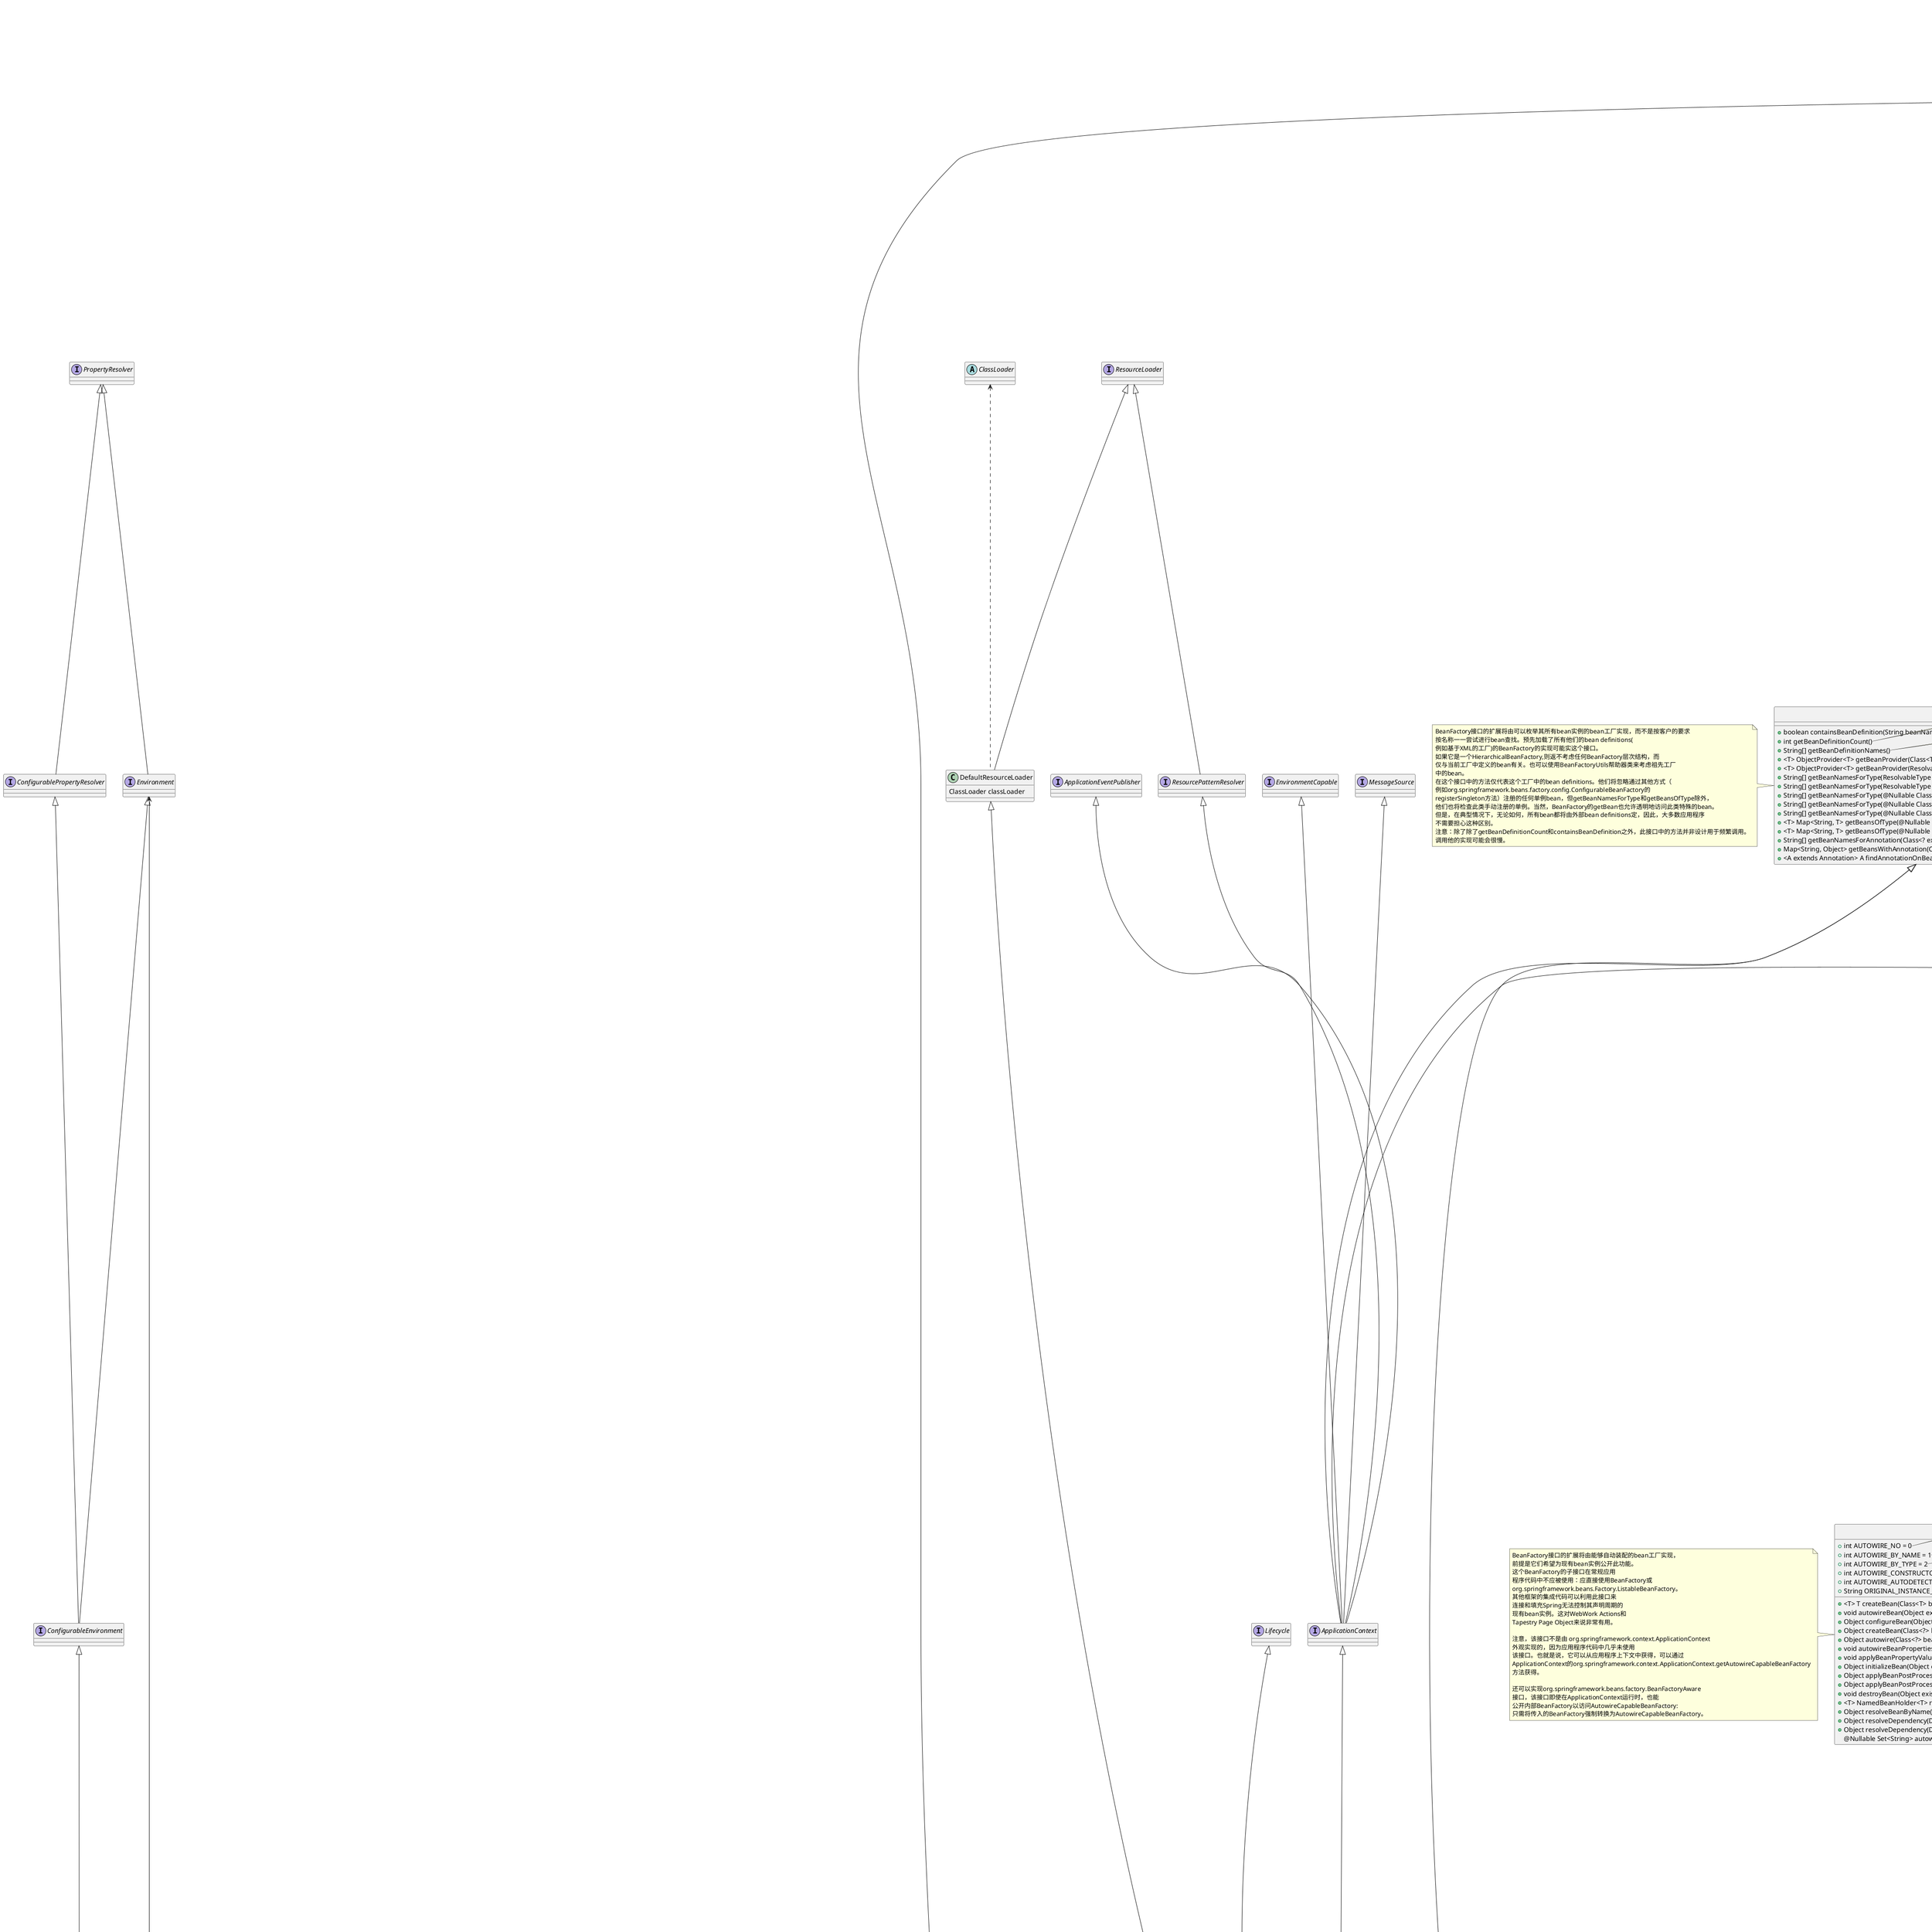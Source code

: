 @startuml
class AnnotationConfigApplicationContext{
   AnnotatedBeanDefinitionReader reader
   ClassPathBeanDefinitionScanner scanner
}
AnnotatedBeanDefinitionReader <-- AnnotationConfigApplicationContext
ClassPathBeanDefinitionScanner <-- AnnotationConfigApplicationContext
GenericApplicationContext <|-- AnnotationConfigApplicationContext
AnnotationConfigRegistry <|-- AnnotationConfigApplicationContext

interface AnnotationConfigRegistry

class GenericApplicationContext{
 DefaultListableBeanFactory beanFactory
}
AbstractApplicationContext <|-- GenericApplicationContext
BeanDefinitionRegistry <|-- GenericApplicationContext
DefaultListableBeanFactory <-- GenericApplicationContext

abstract AbstractApplicationContext
DefaultResourceLoader <|-- AbstractApplicationContext
ConfigurableApplicationContext <|-- AbstractApplicationContext

interface ConfigurableApplicationContext
ApplicationContext <|-- ConfigurableApplicationContext
Lifecycle <|-- ConfigurableApplicationContext

interface Lifecycle

interface ApplicationContext
EnvironmentCapable <|-- ApplicationContext
ListableBeanFactory <|-- ApplicationContext
HierarchicalBeanFactory <|-- ApplicationContext
MessageSource <|-- ApplicationContext
ApplicationEventPublisher <|-- ApplicationContext
ResourcePatternResolver <|-- ApplicationContext

interface EnvironmentCapable
interface MessageSource
interface ApplicationEventPublisher
interface ResourcePatternResolver
ResourceLoader <|-- ResourcePatternResolver

class DefaultResourceLoader{
 ClassLoader classLoader
}
ClassLoader <.. DefaultResourceLoader
ResourceLoader <|-- DefaultResourceLoader
abstract ClassLoader

interface ResourceLoader

class DefaultListableBeanFactory
AbstractAutowireCapableBeanFactory <|-- DefaultListableBeanFactory
ConfigurableListableBeanFactory <|-- DefaultListableBeanFactory
BeanDefinitionRegistry <|-- DefaultListableBeanFactory

interface ConfigurableListableBeanFactory
ListableBeanFactory <|-- ConfigurableListableBeanFactory
AutowireCapableBeanFactory <|-- ConfigurableListableBeanFactory
ConfigurableBeanFactory <|-- ConfigurableListableBeanFactory

interface ListableBeanFactory{
+boolean containsBeanDefinition(String beanName)
+int getBeanDefinitionCount()
+String[] getBeanDefinitionNames()
+<T> ObjectProvider<T> getBeanProvider(Class<T> requiredType, boolean allowEagerInit)
+<T> ObjectProvider<T> getBeanProvider(ResolvableType requiredType, boolean allowEagerInit)
+String[] getBeanNamesForType(ResolvableType type)
+String[] getBeanNamesForType(ResolvableType type, boolean includeNonSingletons, boolean allowEagerInit)
+String[] getBeanNamesForType(@Nullable Class<?> type)
+String[] getBeanNamesForType(@Nullable Class<?> type, boolean includeNonSingletons, boolean allowEagerInit)
+String[] getBeanNamesForType(@Nullable Class<?> type, boolean includeNonSingletons, boolean allowEagerInit)
+<T> Map<String, T> getBeansOfType(@Nullable Class<T> type) throws BeansException
+<T> Map<String, T> getBeansOfType(@Nullable Class<T> type, boolean includeNonSingletons, boolean allowEagerInit) throws BeansException
+String[] getBeanNamesForAnnotation(Class<? extends Annotation> annotationType)
+Map<String, Object> getBeansWithAnnotation(Class<? extends Annotation> annotationType) throws BeansException
+<A extends Annotation> A findAnnotationOnBean(String beanName, Class<A> annotationType) throws NoSuchBeanDefinitionException
}
BeanFactory <|-- ListableBeanFactory
note left of ListableBeanFactory
BeanFactory接口的扩展将由可以枚举其所有bean实例的bean工厂实现，而不是按客户的要求
按名称一一尝试进行bean查找。预先加载了所有他们的bean definitions(
例如基于XML的工厂)的BeanFactory的实现可能实这个接口。
如果它是一个HierarchicalBeanFactory,则返不考虑任何BeanFactory层次结构，而
仅与当前工厂中定义的bean有关。也可以使用BeanFactoryUtils帮助器类来考虑祖先工厂
中的bean。
在这个接口中的方法仅代表这个工厂中的bean definitions。他们将忽略通过其他方式（
例如org.springframework.beans.factory.config.ConfigurableBeanFactory的
registerSingleton方法）注册的任何单例bean，但getBeanNamesForType和getBeansOfType除外，
他们也将检查此类手动注册的单例。当然，BeanFactory的getBean也允许透明地访问此类特殊的bean。
但是，在典型情况下，无论如何，所有bean都将由外部bean definitions定，因此，大多数应用程序
不需要担心这种区别。
注意：除了除了getBeanDefinitionCount和containsBeanDefinition之外，此接口中的方法并非设计用于频繁调用。
调用他的实现可能会很慢。
end note
note right of ListableBeanFactory::containsBeanDefinition
检查这个工厂是否包含指定名称的bean definition。
不考虑该工厂可能参与的任何层次结构，并且将忽略通过bean definitions以外的其他方式注册的任何
单例bean。
end note
note right of ListableBeanFactory::getBeanDefinitionCount
返回工中bean定义的数量。
不考虑该工厂可能参与的任何层次结构，并且将忽略通过bean definitions以外的其他方式注册的任何
单例bean。
end note
note right of ListableBeanFactory::getBeanDefinitionNames
返回该工厂中定义的所有bean的名字。
不考虑该工厂可能参与的任何层次结构，并且将忽略通过bean definitions以外的其他方式注册的任何
单例bean。
end note
note right of ListableBeanFactory::"getBeanProvider(Class<T> requiredType, boolean allowEagerInit)"
返回指定bean的provider，以允许按需延迟检索实例，包括可用性和唯一性选项
end note
note right of ListableBeanFactory::"getBeanProvider(ResolvableType requiredType, boolean allowEagerInit)"
返回指定bean的provider，以允许按需延迟检索实例，包括可用性和唯一性选项
end note
note right of ListableBeanFactory::"getBeanNamesForType(ResolvableType type)"
根据Factory Beans的bean定义或getObjectType的值判断，
返回与给定类型（包括子类）匹配的bean的名称。
注意：这个方法仅自省顶级bean。它不检查可能也与指定类型匹配的嵌套bean。
是否考虑由FactoryBeans创建的对象，这意味着将初始化FactoryBeans。
如果由FactoryBean创建的对象不匹配，则原始FactoryBean本身将与该类型匹配。
不考虑该工厂可能参与的任何层次结构。
也可以使用BeanFactoryUtils的beanNamesForTypeIncludedAncestors
在祖先工厂中包括bean。
注意：不要忽略通过bean定义以外的其他方式注册的单例bean。
此版本的getBeanNamesForType匹配所有类型的bean，无论是单例，
原型还是FactoryBeans。 在大多数实现中，结果将与
getBeanNamesForType（type，true，true）相同。
此方法返回的Bean名称应始终尽可能按后端配置中定义的顺序返回Bean名称。
end note
note right of ListableBeanFactory::"getBeanNamesForType(ResolvableType type, boolean includeNonSingletons, boolean allowEagerInit)"
返回指定类型（包括超类）的beans的名称，根据FactoryBeans中的bean definitions或getObjectType来判断。
注意：该方法只内省顶级beans。不会检查那些可能匹配特殊类型的嵌套bean。
如果设置了“ allowEagerInit”标志，是否考虑了FactoryBeans创建的对象，
这意味着将初始化FactoryBeans。 如果由FactoryBean创建的对象不匹配，
则原始FactoryBean本身将与该类型匹配。如果未设置“ allowEagerInit”，
则仅检查原始FactoryBeans（不需要初始化每个FactoryBean）。
不考虑该工厂可能参与的任何层次结构。也可以使用BeanFactoryUtils的beanNamesForTypeIncludedAncestors。
end note
note right of ListableBeanFactory::"getBeanNamesForType(@Nullable Class<?> type)"
根据指定类型（包含超类），返回beans的名称。根据Factory Beans的bean定义或getObjectType的值判断。
end note


abstract AbstractAutowireCapableBeanFactory
AbstractBeanFactory <|-- AbstractAutowireCapableBeanFactory
AutowireCapableBeanFactory <|-- AbstractAutowireCapableBeanFactory

interface AutowireCapableBeanFactory{
+int AUTOWIRE_NO = 0
+int AUTOWIRE_BY_NAME = 1
+int AUTOWIRE_BY_TYPE = 2
+int AUTOWIRE_CONSTRUCTOR = 3
+int AUTOWIRE_AUTODETECT = 4
+String ORIGINAL_INSTANCE_SUFFIX = ".ORIGINAL"
+<T> T createBean(Class<T> beanClass) throws BeansException
+void autowireBean(Object existingBean) throws BeansException
+Object configureBean(Object existingBean, String beanName) throws BeansException
+Object createBean(Class<?> beanClass, int autowireMode, boolean dependencyCheck) throws BeansException
+Object autowire(Class<?> beanClass, int autowireMode, boolean dependencyCheck) throws BeansException
+void autowireBeanProperties(Object existingBean, int autowireMode, boolean dependencyCheck) throws BeansException
+void applyBeanPropertyValues(Object existingBean, String beanName) throws BeansException
+Object initializeBean(Object existingBean, String beanName) throws BeansException
+Object applyBeanPostProcessorsBeforeInitialization(Object existingBean, String beanName) throws BeansException
+Object applyBeanPostProcessorsAfterInitialization(Object existingBean, String beanName) throws BeansException
+void destroyBean(Object existingBean)
+<T> NamedBeanHolder<T> resolveNamedBean(Class<T> requiredType) throws BeansException
+Object resolveBeanByName(String name, DependencyDescriptor descriptor) throws BeansException
+Object resolveDependency(DependencyDescriptor descriptor, @Nullable String requestingBeanName) throws BeansException
+Object resolveDependency(DependencyDescriptor descriptor, @Nullable String requestingBeanName,
@Nullable Set<String> autowiredBeanNames, @Nullable TypeConverter typeConverter) throws BeansException
}
BeanFactory <|-- AutowireCapableBeanFactory
note left of AutowireCapableBeanFactory
BeanFactory接口的扩展将由能够自动装配的bean工厂实现，
前提是它们希望为现有bean实例公开此功能。
这个BeanFactory的子接口在常规应用
程序代码中不应被使用：应直接使用BeanFactory或
org.springframework.beans.Factory.ListableBeanFactory。
其他框架的集成代码可以利用此接口来
连接和填充Spring无法控制其声明周期的
现有bean实例。这对WebWork Actions和
Tapestry Page Object来说非常有用。

注意，该接口不是由 org.springframework.context.ApplicationContext
外观实现的，因为应用程序代码中几乎未使用
该接口。也就是说，它可以从应用程序上下文中获得，可以通过
ApplicationContext的org.springframework.context.ApplicationContext.getAutowireCapableBeanFactory
方法获得。

还可以实现org.springframework.beans.factory.BeanFactoryAware
接口，该接口即使在ApplicationContext运行时，也能
公开内部BeanFactory以访问AutowireCapableBeanFactory:
只需将传入的BeanFactory强制转换为AutowireCapableBeanFactory。
end note
note right of AutowireCapableBeanFactory::AUTOWIRE_NO
该常量用来表示没有外部定义的自动装配。
end note
note right of AutowireCapableBeanFactory::AUTOWIRE_BY_NAME
该常量用来表示通过名称来自动装配bean
属性（应用与所有bean属性的setters）
end note
note right of AutowireCapableBeanFactory::AUTOWIRE_BY_TYPE
该常量用来表示通过类型来自动装配bean
属性（应用与所有bean属性的setters）
end note
note right of AutowireCapableBeanFactory::AUTOWIRE_CONSTRUCTOR
该常量用来表示通过构造器自动装配bean
属性
end note
note right of AutowireCapableBeanFactory::AUTOWIRE_AUTODETECT
该常量用来表示通过bean class内省，决定
合适的自动装配策略。
end note
note right of AutowireCapableBeanFactory::ORIGINAL_INSTANCE_SUFFIX
初始化现有bean实例时，原始实例约定的
后缀：将附加到完全限定的bean类名中，例如：
com.mypackage.MyClass.ORIGINAL，以
强制执行要返回的指定实例，即没有代理等。
end note
note right of AutowireCapableBeanFactory::"createBean(Class<T> beanClass)"
创建和填充bean实例的典型方法。
指定class，创建一个新的bean实例。
执行bean的完全初始化，包括所有相应的
BeanPostProcessors。
注意：这个方法倾向与创建一个新的实例，
填充注解字段和方法也应用于所有标准
bean的初始化回调。它不意味着通过
by-name或by-type自动装配属性；
使用createBean(Class,int,boolean)来达到
上述目的。
end note
note right of AutowireCapableBeanFactory::"autowireBean(Object existingBean)"
通过应用after-instantiation回调和bean属性post-processing来
填充指定的bean实例。（例如基于注解驱动注入）。
end note
note right of AutowireCapableBeanFactory::configureBean
配置指定原始bean：自动装配bean属性，应用bean属性值，
应用工厂回调例如setBeanName和setBeanFactory，也应用于
所有bean post processors(包括指定原始bean的包装)。
这实际上是initializeBean提供的功能的超集，
完全应用了相应bean definition所指的配置。注意：
此方法需要指定bean definition的名称。
end note
note right of AutowireCapableBeanFactory::"createBean(Class<?> beanClass, int autowireMode, boolean dependencyCheck)"
可以细粒度控制bean声明周期的专用方法
end note

abstract AbstractBeanFactory{
    BeanFactory parentBeanFactory
}
FactoryBeanRegistrySupport <|-- AbstractBeanFactory
ConfigurableBeanFactory <|-- AbstractBeanFactory
BeanFactory <.. AbstractBeanFactory

interface ConfigurableBeanFactory{
+String SCOPE_SINGLETON = "singleton"
+String SCOPE_PROTOTYPE = "prototype"
+void setParentBeanFactory(BeanFactory parentBeanFactory) throws IllegalStateException
+void setBeanClassLoader(@Nullable ClassLoader beanClassLoader)
+ClassLoader getBeanClassLoader()
+void setTempClassLoader(@Nullable ClassLoader tempClassLoader)
+ClassLoader getTempClassLoader()
+void setCacheBeanMetadata(boolean cacheBeanMetadata)
+boolean isCacheBeanMetadata()
+void setBeanExpressionResolver(@Nullable BeanExpressionResolver resolver)
+BeanExpressionResolver getBeanExpressionResolver()
+void setConversionService(@Nullable ConversionService conversionService)
+ConversionService getConversionService()
+void addPropertyEditorRegistrar(PropertyEditorRegistrar registrar)
+void registerCustomEditor(Class<?> requiredType, Class<? extends PropertyEditor> propertyEditorClass)
+void copyRegisteredEditorsTo(PropertyEditorRegistry registry)
+void setTypeConverter(TypeConverter typeConverter)
+TypeConverter getTypeConverter()
+void addEmbeddedValueResolver(StringValueResolver valueResolver)
+boolean hasEmbeddedValueResolver()
+String resolveEmbeddedValue(String value)
+void addBeanPostProcessor(BeanPostProcessor beanPostProcessor)
+int getBeanPostProcessorCount()
+void registerScope(String scopeName, Scope scope)
+String[] getRegisteredScopeNames()
+Scope getRegisteredScope(String scopeName)
+void setApplicationStartup(ApplicationStartup applicationStartup)
+ApplicationStartup getApplicationStartup()
+AccessControlContext getAccessControlContext()
+void copyConfigurationFrom(ConfigurableBeanFactory otherFactory)
+void registerAlias(String beanName, String alias) throws BeanDefinitionStoreException
+void resolveAliases(StringValueResolver valueResolver)
+BeanDefinition getMergedBeanDefinition(String beanName) throws NoSuchBeanDefinitionException
+boolean isFactoryBean(String name) throws NoSuchBeanDefinitionException
+void setCurrentlyInCreation(String beanName, boolean inCreation)
+boolean isCurrentlyInCreation(String beanName)
+void registerDependentBean(String beanName, String dependentBeanName)
+String[] getDependentBeans(String beanName)
+String[] getDependenciesForBean(String beanName)
+void destroyBean(String beanName, Object beanInstance)
+void destroyScopedBean(String beanName)
+void destroySingletons()
}
HierarchicalBeanFactory <|-- ConfigurableBeanFactory
SingletonBeanRegistry <|-- ConfigurableBeanFactory
note left of ConfigurableBeanFactory
大多数bean factories需要实现的配置接口。
除了BeanFactory接口中的bean factory客
户端方法外，还提供了用于配置bean factory的工具。

这个bean factory接口不适合在常规
应用程序代码中使用：如果需要，直接使用
BeanFactory或org.springframework.beans.factory.ListableBeanFactory。
此扩展接口仅用于在框架内部进行即插即用，
并允许对bean factory配置方法进行
特殊访问。
end note
note right of ConfigurableBeanFactory::SCOPE_SINGLETON
标准单例作用域的标识符：singleton
可通过registerScope来添加自定义作用域
end note
note right of ConfigurableBeanFactory::SCOPE_PROTOTYPE
标准原型作用域的标识符：prototype
可通过registerScope来添加自定义作用域
end note
note right of ConfigurableBeanFactory::"setParentBeanFactory(BeanFactory parentBeanFactory)"
设置此bean factory的父工厂
注意：父工厂不能改变：如果在实例化工厂时不可用，
则只能在构造函数外部设置
end note
note right of ConfigurableBeanFactory::"setBeanClassLoader(@Nullable ClassLoader beanClassLoader)"
设置class loader，用来加载bean class。
默认为线程上下文的class loader。
注意：这个class loader只能应用于bean definitions，
它不能用来解析bean class。这是在Spring2.0中
默认的情况：Bean definitions只能承载bean class names，
工厂负责处理bean definition。
end note
note right of ConfigurableBeanFactory::getBeanClassLoader
返回用来加载bean classes的工厂的class loader
（如果系统ClassLoader不可访问，仅返回null）。
end note
note right of ConfigurableBeanFactory::setTempClassLoader
指定一个临时的ClassLoader，用作类型匹配。
缺省值为没有，仅使用标准的bean ClassLoader。

如果涉及到加载时织入，通常指定一个临时的
ClassLoader，以确保实际的bean尽可能地
延迟加载。BeanFactory完成其引导阶段
后，变回删除临时加载程序。
end note
note right of ConfigurableBeanFactory::getTempClassLoader
返回用来类型匹配的临时ClassLoader
end note
note right of ConfigurableBeanFactory::setCacheBeanMetadata
设置是否缓存指定的bean definitions的元数据
和已解析的bean classes。默认开启此选项-on。

将此标志位设置为off,可以开启bean definition的对象
热刷新，特别是bean classes。如果关闭了这个标志位，
任何bean实例的创建将会重新查询bean class loader，
以获取解析的类。
end note
note right of ConfigurableBeanFactory::isCacheBeanMetadata
返回是否缓存bean元数据
end note
note right of ConfigurableBeanFactory::setBeanExpressionResolver
为在bean definitions中的表达式指定解析策略
默认情况下，在BeanFactory中不支持任何表达式。
一个ApplicationContext通常在这里会设置一个
标准的表达式策略，以统一EL兼容样式支持
"#{}"表达式。
end note
note right of ConfigurableBeanFactory::getBeanExpressionResolver
返回表达式解析策略
end note
note right of ConfigurableBeanFactory::setConversionService
指定用来转换属性值的JavaBeans PropertyEditors的替代
end note
note right of ConfigurableBeanFactory::getConversionService
获取关联的ConversionService
end note
note right of ConfigurableBeanFactory::addPropertyEditorRegistrar
增加一个PropertyEditorRegistrar，应用于所有
bean的创建过程。
end note
note right of ConfigurableBeanFactory::registerCustomEditor
为指定类型的所有属性注册一个自定义的
属性编辑器。在工厂配置时调用。

注意：这个方法注册了一个共享的自定义
编辑器；访问线程安全的访问实例，
需要同步操作。通常，使用addPropertyEditorRegistrar
来代替这个方法更合适，避免的客户端编辑器
上的同步操作。
end note
note right of ConfigurableBeanFactory::copyRegisteredEditorsTo
初始化在此BeanFactory中注册的自定义编辑器
end note
note right of ConfigurableBeanFactory::setTypeConverter
为BeanFactory设置自定义的类型转换器，
用来转换bean属性值，构造器参数等。
这会覆盖默认的PropertyEditor机制，并且
使任何自定义编辑器或自定义编辑器注册器都不相关。
end note
note right of ConfigurableBeanFactory::getTypeConverter
通过BeanFactory获取一个类型转换器。对于每次调用，
可能都是一个新的实例，因为TypeConverter通常
不是线程安全的。

如果默认的PropertyEditor机制被激活，
则返回的TypeConverter将知道所有已注册的
自定义编辑器。
end note
note right of ConfigurableBeanFactory::addEmbeddedValueResolver
为内嵌的值添加一个字符串解析器，例如annotation attributes。
end note
note right of ConfigurableBeanFactory::hasEmbeddedValueResolver
在这个bean factory中是否有一个已经注册的解析器。
end note
note right of ConfigurableBeanFactory::resolveEmbeddedValue
解析指定内嵌的值，例如annotation的attribute。
end note
note right of ConfigurableBeanFactory::addBeanPostProcessor
增加一个BeanPostProcessor，应用于通过
工厂创建的bean。在工厂配置期间调用该方法。

注意：Post-processor将按照注册的顺序应用；
任何通过org.springframework.core.Ordered接口
实现的语义都将被忽略。注意，自动检测到的post-processors(例如，可以作为
ApplicationContext中的bean)始终在以编程方式注册post-processors的后边。
end note
note right of ConfigurableBeanFactory::getBeanPostProcessorCount
返回当前已注册的BeanPostProcessors的数量
end note
note right of ConfigurableBeanFactory::registerScope
注册一个指定的作用域，由指定作用域的实现提供支持
end note
note right of ConfigurableBeanFactory::getRegisteredScopeNames
返回当前已经注册的作用域。

这仅仅会返回显示注册的作用域。内置的作用域：
例如singleton和property将不会返回。
end note
note right of ConfigurableBeanFactory::getRegisteredScope
返回指定作用域名字的所用于实现。

这仅仅会返回明确注册的作用域。内置的作用域，例如singleton和property将不会返回。
end note
note right of ConfigurableBeanFactory::setApplicationStartup
为此bean factory，设置ApplicationStartup
这允许应用程序上下文在应用程序启动时，
记录度量。
end note
note right of ConfigurableBeanFactory::getApplicationStartup
返回此bean factory的ApplicationStartup
end note
note right of ConfigurableBeanFactory::getAccessControlContext
为此工厂，提供一个相关的安全访问控制上下文。
end note
note right of ConfigurableBeanFactory::copyConfigurationFrom
从指定的其他工厂中，拷贝所有相关的配置。
end note
note right of ConfigurableBeanFactory::registerAlias
为指定的bean name创建一个别名。通常使用
这个方法来支持那些在XML中的非法ids。
end note
note right of ConfigurableBeanFactory::resolveAliases
通过指定StringValueResolver，解析工厂中已注册的别名
end note
note right of ConfigurableBeanFactory::getMergedBeanDefinition
返回指定bean name的合并后的BeanDefinition，
如果需要，将合并父子bean definition。这里也
考虑到了在祖先工厂中定义的bean definition。
end note
note right of ConfigurableBeanFactory::isFactoryBean
通过指定名称，来判断是否是一个FactoryBean
end note
note right of ConfigurableBeanFactory::setCurrentlyInCreation
明确控制指定bean的当前增量状态。仅供
容器内部使用。
end note
note right of ConfigurableBeanFactory::isCurrentlyInCreation
指定bean当前是否在创建中
end note
note right of ConfigurableBeanFactory::registerDependentBean
为指定bean注册一个依赖bean，在指定bean被销毁之前，销毁依赖的bean
end note
note right of ConfigurableBeanFactory::getDependentBeans
返回依赖于指定bean的所有bean的名称。
end note
note right of ConfigurableBeanFactory::getDependenciesForBean
返回指定bean依赖的所有bean的名称
end note
note right of ConfigurableBeanFactory::destroyBean
根据bean definition，销毁指定bean实例(通常，是从
该工厂获得的原型实例)。
在销毁期间产生的任何异常都应该
被捕获并且用日志记录来代替传播
给调用者。
end note
note right of ConfigurableBeanFactory::destroyScopedBean
在当前目标作用域上销毁特定
作用域的bean。
end note
note right of ConfigurableBeanFactory::destroySingletons
销毁工厂中的所有单例bean，包括已注册的
内部bean。
end note


interface HierarchicalBeanFactory{
+BeanFactory getParentBeanFactory()
+boolean containsLocalBean(String name)
}
BeanFactory <|-- HierarchicalBeanFactory
note left of HierarchicalBeanFactory
通过bean factories 实现的子接口，是层级关系的一部分
对于bean factories来说，在ConfigurableBeanFactory接口中
相应的setParentBeanFactory方法允许以配置的形式设置父工厂。
end note
note right of HierarchicalBeanFactory::getParentBeanFactory
返回父bean factory，如果没有，就返回null
end note
note right of HierarchicalBeanFactory::containsLocalBean
返回本地bean factory是否包含指定名称的bean，忽略在祖先上下文中的
bean定义。
这是containsBean的替代方法，忽略了从祖先工厂的指定名称的bean。
end note

interface BeanFactory{
+String FACTORY_BEAN_PREFIX = "&";
+Object getBean(String name) throws BeansException
+<T> T getBean(String name, Class<T> requiredType) throws BeansException
+Object getBean(String name, Object... args) throws BeansException
+<T> T getBean(Class<T> requiredType) throws BeansException
+<T> T getBean(Class<T> requiredType, Object... args) throws BeansException
+<T> ObjectProvider<T> getBeanProvider(Class<T> requiredType)
+<T> ObjectProvider<T> getBeanProvider(ResolvableType requiredType)
+boolean containsBean(String name)
+boolean isSingleton(String name) throws NoSuchBeanDefinitionException
+boolean isPrototype(String name) throws NoSuchBeanDefinitionException
+boolean isTypeMatch(String name, ResolvableType typeToMatch) throws NoSuchBeanDefinitionException
+Class<?> getType(String name) throws NoSuchBeanDefinitionException
+Class<?> getType(String name, boolean allowFactoryBeanInit) throws NoSuchBeanDefinitionException
+String[] getAliases(String name)
}
note right of BeanFactory::FACTORY_BEAN_PREFIX
用来取消引用FactoryBean实例，并且将其与FactoryBean创建的
bean区分开来
end note
note right of BeanFactory::"getBean(String name)"
返回特定bean的实例，这个实例可能是一个共享的或独立的。
这个方法允许使用一个Spring BeanFactory来替代单例或原型设计模式。
对于单例bean，调用者可以保留对返回对象的引用。

将别名转换为相应规范的bean name

如果在这个工厂实例中没有找到bean，将会向parent factory请求。
end note
note right of BeanFactory::"getBean(String name, Class<T> requiredType)"
与getBean(String)的行为一样，但是如果bean不是要求的类型，则通过抛出
BeanNotOfRequiredTypeException来提供类型安全性的度量。这意味着在正确地结果转换
中，不会抛出ClassCastException，但是getBean(String)会抛出这个异常。
end note
note right of BeanFactory::"getBean(String name, Object... args)"
允许指定明确的构造器参数或工厂方法参数，来覆盖在bean definition中默认的参数
end note
note right of BeanFactory::"getBean(Class<T> requiredType)"
返回通过指定对象的类型的唯一bean实例。
该方法进入ListableBeanFactory,按类型范围查找，但也可以根据给定类的名称
转换为常规的按名称查找。对于跨bean集的更广泛的检索操作，请使用该方法进入ListableBeanFactory
和/或BeanFactoryUtils
end note
note right of BeanFactory::"getBean(Class<T> requiredType, Object... args)"
允许指定构造器参数/工厂方法参数来覆盖默认参数
end note
note right of BeanFactory::"getBeanProvider(Class<T> requiredType)"
为特定bean提供一个provider，以允许按需延迟检索实例，包括可用性和唯一性选项
end note
note right of BeanFactory::"getBeanProvider(ResolvableType requiredType)"
requiredType-bean必须匹配的类型；可以是一个泛型类型声明。注意，与反射性注入点相比，
此处不支持集合类型。为了以编程方式检索与特定类型匹配的bean列表，请在此处指定实际
bean类型作为参数，然后使用ObjectProvicer.orderedStream()或他的延迟流/迭代选项。
end note
note right of BeanFactory::containsBean
这个bean factory是否包含指定名称的bean definition或外部注册的单例实例？
如果指定名称是一个别名，它将会在被转换为规范的bean name。
如果这个工厂是hierarchical，如果没有找到bean，则将向parent factory询问
end note
note right of BeanFactory::isSingleton
这个bean是共享单例吗？也就是说，getBean总是返回相同实例吗？
注意：这个方法返回false，没有清楚地表明它是一个独立实例。它表明了这是一个非单例实例，
也可以对应于作用域bean。使用isPrototype操作来明确地检查独立实例。
end note
note right of BeanFactory::isPrototype
这个bean实例是一个prototype吗？也就是说，getBean总是返回独立的实例？
注意：这个方法返回false，没有清楚的表示它是一个非独立实例，它也可以对应于作用域bean。
使用isSingleton操作来明确地检查共享单例实例。
end note
note right of BeanFactory::isTypeMatch
end note
note right of BeanFactory::getType
返回指定名称的bean类型
end note
note right of BeanFactory::"getType(String name, boolean allowFactoryBeanInit)"
返回指定名称的bean类型。
end note
note right of BeanFactory::getAliases
返回指定bean名称的别名
end note
note left of BeanFactory
访问一个Spring bean容器的root接口
这是一个bean容器的基础客户端视图；
诸如ListableBeanFactory、ConfigurableBeanFactory之类的
接口可用于特殊的目的。
此接口由包含许多bean definitions的对象实现，每个bean definition都
由一个String名称唯一标识。根据bean definition，工厂
将返回所包含对象的独立实例（Prototype设计模式）或单个共享实例（Singleton设置模式
的替代方案，其中实例是作用域工厂中的单例）。返回实例的类型
依赖于bean factory的配置：API是相同的。

该方法的重点是，BeanFactory是应用程序组件的中心注册表，
并且集中了应用程序组件的配置（不再需要单个对象读取属性文件）

需要注意的是，最好依靠依赖注入（"push"配置）通过setters或构造器
配置应用程序对象，而不是使用任何形式的"pull"配置例如BeanFactory lookup。
Spring的依赖注入功能是使用此接口及子接口实现的。

通常，一个BeanFactory会载入存储在配置源（例如一个XML文档）中的bean definitions，
并且使用org.springframework.beans包来配置bean。但是，实现可以
根据需要直接在Java代码中返回它创建的对象。这里没有限制bean definitions
保存的形式：LDAP,RDBMS,XML,properties文件等等。鼓励实现支持bean
之间的引用（依赖注入）。

与ListableBeanFactory中的方法相比，这个接口里所有的方法会检查
parent factories，如果这是一个HierarchicalBeanFactory。如果
在工厂实例中未找到bean，parent factory会立即被询问。在这个工厂
实例中的bean，支持覆盖在任何parent factory中具有相同名字的bean。

Bean factory的实现应尽可能地支持标准bean声明周期接口。全套初始化
方法及其标准顺序是：
1.BeanNameAware's setBeanName
2.BeanNameAware's setBeanName
3.BeanNameAware's setBeanName
4.EnvironmentAware's setEnvironment
5.EmbeddedValueResolverAware's setEmbeddedValueResolver
6.ResourceLoaderAware's setResourceLoader (only applicable when running in an application context)
7.ApplicationEventPublisherAware's setApplicationEventPublisher (only applicable when running in an application context)
8.MessageSourceAware's setMessageSource (only applicable when running in an application context)
9.ApplicationContextAware's setApplicationContext (only applicable when running in an application context)
10.ServletContextAware's setServletContext (only applicable when running in a web application context)
11.postProcessBeforeInitialization methods of BeanPostProcessors
12.InitializingBean's afterPropertiesSet
13.a custom init-method definition
14.postProcessAfterInitialization methods of BeanPostProcessors

在bean factory关闭时，以下声明周期方法适用：
1.postProcessBeforeDestruction methods of DestructionAwareBeanPostProcessors
2.DisposableBean's destroy
3.a custom destroy-method definition
end note

abstract FactoryBeanRegistrySupport{
-final Map<String, Object> factoryBeanObjectCache = new ConcurrentHashMap<>(16)
#Class<?> getTypeForFactoryBean(FactoryBean<?> factoryBean)
#Object getCachedObjectForFactoryBean(String beanName)
#Object getObjectFromFactoryBean(FactoryBean<?> factory, String beanName, boolean shouldPostProcess)
#Object doGetObjectFromFactoryBean(FactoryBean<?> factory, String beanName) throws BeanCreationException
#bject postProcessObjectFromFactoryBean(Object object, String beanName) throws BeansException
#FactoryBean<?> getFactoryBean(String beanName, Object beanInstance) throws BeansException
#protected void removeSingleton(String beanName)
#protected void clearSingletonCache()
#AccessControlContext getAccessControlContext()
}
DefaultSingletonBeanRegistry <|-- FactoryBeanRegistrySupport
note left of FactoryBeanRegistrySupport
支持需要处理FactoryBean实例的单例注册表的基类，集成了DefaultSingletonBeanRegistry的
单例管理功能
end note
note right of FactoryBeanRegistrySupport::factoryBeanObjectCache
缓存通过FactoryBean创建的对象：FactoryBean name到对象的映射
end note
note right of FactoryBeanRegistrySupport::"getTypeForFactoryBean(FactoryBean<?> factoryBean)"
确定指定FactoryBean的类型
end note
note right of FactoryBeanRegistrySupport::"getCachedObjectForFactoryBean(String beanName)"
用指定的FactoryBean，从缓存中获取对象。
end note
note right of FactoryBeanRegistrySupport::getObjectFromFactoryBean
用指定的FactoryBean获取一个对象
end note
note right of FactoryBeanRegistrySupport::doGetObjectFromFactoryBean
用指定的FactoryBean获取一个对象
end note
note right of FactoryBeanRegistrySupport::postProcessObjectFromFactoryBean
对从指定FactoryBean获取的对象进行后处理。将结果暴露给bean引用。
end note
note right of FactoryBeanRegistrySupport::getFactoryBean
如果可能，根据指定bean获取一个FactoryBean
end note
note right of FactoryBeanRegistrySupport::removeSingleton
覆盖了清除FactoryBean对象缓存
end note
note right of FactoryBeanRegistrySupport::clearSingletonCache
覆盖了清除FactoryBean对象缓存
end note
note right of FactoryBeanRegistrySupport::getAccessControlContext
返回这个bean factory的安全的上下文。
end note

class DefaultSingletonBeanRegistry{
-static final int SUPPRESSED_EXCEPTIONS_LIMIT = 100
-final Map<String, Object> singletonObjects = new ConcurrentHashMap<>(256)
-final Map<String, ObjectFactory<?>> singletonFactories = new HashMap<>(16)
-final Map<String, Object> earlySingletonObjects = new ConcurrentHashMap<>(16)
-final Set<String> registeredSingletons = new LinkedHashSet<>(256)
-final Set<String> singletonsCurrentlyInCreation = Collections.newSetFromMap(new ConcurrentHashMap<>(16))
-final Set<String> inCreationCheckExclusions = Collections.newSetFromMap(new ConcurrentHashMap<>(16))
-Set<Exception> suppressedExceptions
-boolean singletonsCurrentlyInDestruction = false
-final Map<String, Object> disposableBeans = new LinkedHashMap<>()
-final Map<String, Set<String>> containedBeanMap = new ConcurrentHashMap<>(16)
-final Map<String, Set<String>> dependentBeanMap = new ConcurrentHashMap<>(64)
-final Map<String, Set<String>> dependenciesForBeanMap = new ConcurrentHashMap<>(64)
}
SimpleAliasRegistry <|-- DefaultSingletonBeanRegistry
SingletonBeanRegistry <|-- DefaultSingletonBeanRegistry
note left of DefaultSingletonBeanRegistry
共享bean实例的通用注册表，实现了SingletonBeanRegistry。
允许注册单例实例，所有注册表的调用通过bean名称这都应该共享该实例。
为了在注册表关闭时销毁bean，也支持DisposableBean实例的注册，（可能与已注册的单例相对应，也可能不对应）。
这个类主要作为org.springframework.beans.factory.BeanFactory实现的基类，
从而排除了单例bean实例的常见管理。注意，org.springframework.beans.factory.config.ConfigurableBeanFactory
接口扩展了SingletonBeanRegistry接口。
注意，与AbstractBeanFactory和DefaultListableBeanFactory(从其继承)相比，
此类既不假设bean definition定义概念也不为bean实例指定创建过程。可以作为
委托的嵌套帮助器。
end note
note right of DefaultSingletonBeanRegistry::SUPPRESSED_EXCEPTIONS_LIMIT
保留的最大异常数
end note
note right of DefaultSingletonBeanRegistry::singletonObject
缓存单例对象，bean name到bean实例的映射
end note
note right of DefaultSingletonBeanRegistry::singletonFactories
缓存单例工厂；bean name到ObjectFactory的映射
end note
note right of DefaultSingletonBeanRegistry::earlySingletonObjects
缓存单例对象；bean name到bean实例的映射
end note
note right of DefaultSingletonBeanRegistry::registeredSingletons
已注册单例的集合，包括按顺序注册的bean names。
end note
note right of DefaultSingletonBeanRegistry::singletonsCurrentlyInCreation
当前正在创建的bean name的集合
end note
note right of DefaultSingletonBeanRegistry::inCreationCheckExclusions
当前从创建检查中排除的bean names
end note
note right of DefaultSingletonBeanRegistry::suppressedExceptions
异常集合，用于关联相关原因
end note
note right of DefaultSingletonBeanRegistry::singletonsCurrentlyInDestruction
指示是否在destroySingletons中的标志位
end note
note right of DefaultSingletonBeanRegistry::disposableBeans
一次性bean实例；bean name到一次性实例的映射
end note
note right of DefaultSingletonBeanRegistry::containedBeanMap
bean名称包含bean名称集的映射
end note
note right of DefaultSingletonBeanRegistry::dependentBeanMap
bean名称依赖bean名称集的映射
end note
note right of DefaultSingletonBeanRegistry::dependenciesForBeanMap
在相关的bean名称之间映射：bean名称到bean依赖项的bean名称集
end note

class SimpleAliasRegistry{
-private Map<String, String> aliasMap = new ConcurrentHashMap<>(16)
}
AliasRegistry <|-- SimpleAliasRegistry
note top of SimpleAliasRegistry
接口AliasRegistry接口的简单实现
end note
note left of SimpleAliasRegistry::aliasMap
规范名称到别名的映射
end note

interface SingletonBeanRegistry{
+void registerSingleton(String beanName, Object singletonObject)
+Object getSingleton(String beanName)
+boolean containsSingleton(String beanName)
+String[] getSingletonNames()
+int getSingletonCount()
+Object getSingletonMutex()
}
note left of SingletonBeanRegistry
为共享bean实例定义的一个接口。通过org.springframework.beans.BeanFactory的实现，
以便以统一管理的方式公开其单例管理功能
end note
note right of SingletonBeanRegistry::registerSingleton
在注册表中注册一个给定的已存在的对象作为单例。
给定的实例应该被完全初始化；注册表不会执行任何初始化回调（特别是，它不会调用
InitializingBean的afterPropertiesSet方法）。这个实例也不会接受
任何销毁回调（例如DisposableBean的destroy方法）。
在完整的BeanFactory中运行时：如果bean应该接收初始化或销毁回调，请
注册一个bean definition,而不是现有实例。
通常，调用发生在注册配置时，但是也可以在运行时注册单例。因此，注册表实现
应该是同步的单例访问；如果它支持BeanFactory的单例延迟初始化，则无论如何
都应该这样做。
end note
note right of SingletonBeanRegistry::getSingleton
通过名称返回已注册的单例对象的原始类型。
只检查已经实例化的单例；对于还没有实例化的单例bean definition，不会返回该对象。
这个方法的主要目的是用来手动访问已注册的单例。也可以用于以原始方式访问
已创建的bean definition定义的单例。
注意：这个查找方法不能识别FactoryBean前缀或别名。应该在获取单例实例之前，
将其解析为规范的bean名称。
end note
note right of SingletonBeanRegistry::containsSingleton
通过指定名称，检查该注册表中是否存在该单例对象。
只能检查已经实例化的单例；如果单例bean还没有实例化，不会返回true。
这个方法的主要目的是用来手工检查已注册的单例。也可以用来检查通过bean
definition定义的单例是否已经被创建。
为了检查一个bean factory是否包含指定名称的bean 定义，请使用
ListableBeanFactory的containsBeanDefinition方法。调用
containsBeanDefinition和containsSingleton都会回答指定的bean
工厂是否包含给定名称的本地bean实例。
使用BeanFactory的containsBean方法通常为了检查该工厂是否知道
指定名称的bean(无论手动注册的单例实例或通过bean definition创建的)，
也可以用来检查祖先工厂。
注意：这个查找方法不能识别FactoryBean前缀或别名。应该在检查单例状态之前，
将其解析为规范的bean名称。
end note
note right of SingletonBeanRegistry::getSingletonNames
返回该注册表中已经注册的单例bean的名称。
只能检查已经实例化的单例；不能在还有实例化之前返回名称。
这个方法的主要目的是用来手动检查已经注册的单例。也可以用来检查祖先工厂已经创建的单例。
end note
note right of SingletonBeanRegistry::getSingletonCount()
返回此注册表中已经注册的单例数量。
只能用来检查已经实例化的单例；不能对还没有创建的单例进行计数。
end note
note right of SingletonBeanRegistry::getSingletonMutex
返回此注册表使用的单例互斥体（对于外部协作者）
end note

interface AliasRegistry{
   	void registerAlias(String name, String alias)
   	void removeAlias(String alias)
   	boolean isAlias(String name)
   	String[] getAliases(String name)
}
note top of AliasRegistry
管理别名的通用接口。是
org.springframework.beans.factory.support.BeanDefinitionRegistry
的超级接口
end note
note right of AliasRegistry::registerAlias
给定名称，为其注册一个别名
end note
note right of AliasRegistry::removeAlias
从注册表中删除指定的别名
end note
note right of AliasRegistry::isAlias
检查给定名称是否是别名
end note
note right of AliasRegistry::getAliases
返回给定名称的所有别名
end note

class AnnotatedBeanDefinitionReader{
  BeanDefinitionRegistry registry
  BeanNameGenerator beanNameGenerator
  ScopeMetadataResolver scopeMetadataResolver
  ConditionEvaluator conditionEvaluator
}
BeanDefinitionRegistry <-- AnnotatedBeanDefinitionReader
BeanNameGenerator <-- AnnotatedBeanDefinitionReader
AnnotationBeanNameGenerator <-- AnnotatedBeanDefinitionReader
ScopeMetadataResolver <-- AnnotatedBeanDefinitionReader
AnnotationScopeMetadataResolver <-- AnnotatedBeanDefinitionReader
ConditionEvaluator <-- AnnotatedBeanDefinitionReader

interface BeanDefinitionRegistry{
void registerBeanDefinition(String beanName, BeanDefinition beanDefinition)
void removeBeanDefinition(String beanName)
BeanDefinition getBeanDefinition(String beanName)
boolean containsBeanDefinition(String beanName)
String[] getBeanDefinitionNames()
int getBeanDefinitionCount()
boolean isBeanNameInUse(String beanName)
}
note left of BeanDefinitionRegistry
包含bean definitions的注册表接口，例如RootBeanDefinition、
ChildBeanDefinition。通常由内部与AbstractBeanDefinition层次
结构一起工作的BeanFactories实现。例如：DefaultListableBeanFactory
实现了该接口。
end note
note right of BeanDefinitionRegistry::registerBeanDefinition
通过该注册表，注册一个新的bean definition。
必须支持RootBeanDefinition
和ChildBeanDefinition
end note
note right of BeanDefinitionRegistry::removeBeanDefinition
删除指定名称的bean definition
end note
note right of BeanDefinitionRegistry::getBeanDefinition
返回指定名称的BeanDefinition
end note
note right of BeanDefinitionRegistry::containsBeanDefinition
检查注册表是否包含指定名称的bean definition
end note
note right of BeanDefinitionRegistry::getBeanDefinitionNames
返回定义在该注册表中的所有bean的名字
end note
note right of BeanDefinitionRegistry::getBeanDefinitionCount
返回在注册表中定义的beans的数量
end note
note right of BeanDefinitionRegistry::isBeanNameInUse
确认在该注册表中，指定的bean 给定名称是否已经被使用
end note

interface AliasRegistry
AliasRegistry <|-- BeanDefinitionRegistry

interface BeanNameGenerator
class AnnotationBeanNameGenerator
BeanNameGenerator <|-- AnnotationBeanNameGenerator

interface ScopeMetadataResolver
class AnnotationScopeMetadataResolver
ScopeMetadataResolver <|-- AnnotationScopeMetadataResolver

class ClassPathBeanDefinitionScanner{
   BeanDefinitionRegistry registry
   BeanDefinitionDefaults beanDefinitionDefaults
   ScopeMetadataResolver scopeMetadataResolver
}
ClassPathScanningCandidateComponentProvider <|-- ClassPathBeanDefinitionScanner
BeanDefinitionRegistry <-- ClassPathBeanDefinitionScanner
BeanDefinitionDefaults <-- ClassPathBeanDefinitionScanner
ScopeMetadataResolver <-- ClassPathBeanDefinitionScanner
AnnotationScopeMetadataResolver <-- ClassPathBeanDefinitionScanner
BeanNameGenerator <-- ClassPathBeanDefinitionScanner
AnnotationBeanNameGenerator <-- ClassPathBeanDefinitionScanner

class BeanDefinitionDefaults

class ClassPathScanningCandidateComponentProvider{
    Environment environment
    ConditionEvaluator conditionEvaluator
}
ConditionEvaluator <.. ClassPathScanningCandidateComponentProvider
StandardEnvironment <.. ClassPathScanningCandidateComponentProvider
Environment <-- ClassPathScanningCandidateComponentProvider

class StandardEnvironment
AbstractEnvironment <|-- StandardEnvironment

abstract AbstractEnvironment
ConfigurableEnvironment <|-- AbstractEnvironment

interface ConfigurableEnvironment
Environment <|-- ConfigurableEnvironment
ConfigurablePropertyResolver <|-- ConfigurableEnvironment

interface Environment
PropertyResolver <|-- Environment

interface ConfigurablePropertyResolver
PropertyResolver <|-- ConfigurablePropertyResolver

interface PropertyResolver


note left of AnnotationConfigApplicationContext
独立的应用程序上下文，
接收component classes作为输入-
特别是@Configuration注解的类
也可以使用普通的@Component注解
类型以及使用javax.inject包下的，
符合JSR-330规范的类。
如果使用JSR-330规范的注解，
需要引入javax.inject库。

允许通过使用register(Class...)来注册
每个类，也允许使用scan(String...)的方式
来扫描类路径

在有多个@Configuration注解类的情况下，
最后一个类中定义的@Bean方法将会覆盖前面类
中定义的方法。可以利用此属性，通过一个额外的
@Configuration类来覆盖某些bean的定义。
end note

note left of AnnotatedBeanDefinitionReader
使用该类，可以方便的通过编程方式来注册bean classes。
它可以替代ClassPathBeanDefinitionScanner，使用
相同的注解解析方式，但却只能指定注册的类。
end note

note left of BeanNameGenerator
为bean definitions生成bean names的策略接口
end note

@enduml
